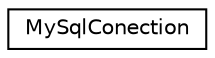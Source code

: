 digraph "Graphical Class Hierarchy"
{
  edge [fontname="Helvetica",fontsize="10",labelfontname="Helvetica",labelfontsize="10"];
  node [fontname="Helvetica",fontsize="10",shape=record];
  rankdir="LR";
  Node0 [label="MySqlConection",height=0.2,width=0.4,color="black", fillcolor="white", style="filled",URL="$class_my_sql_conection.html"];
}
